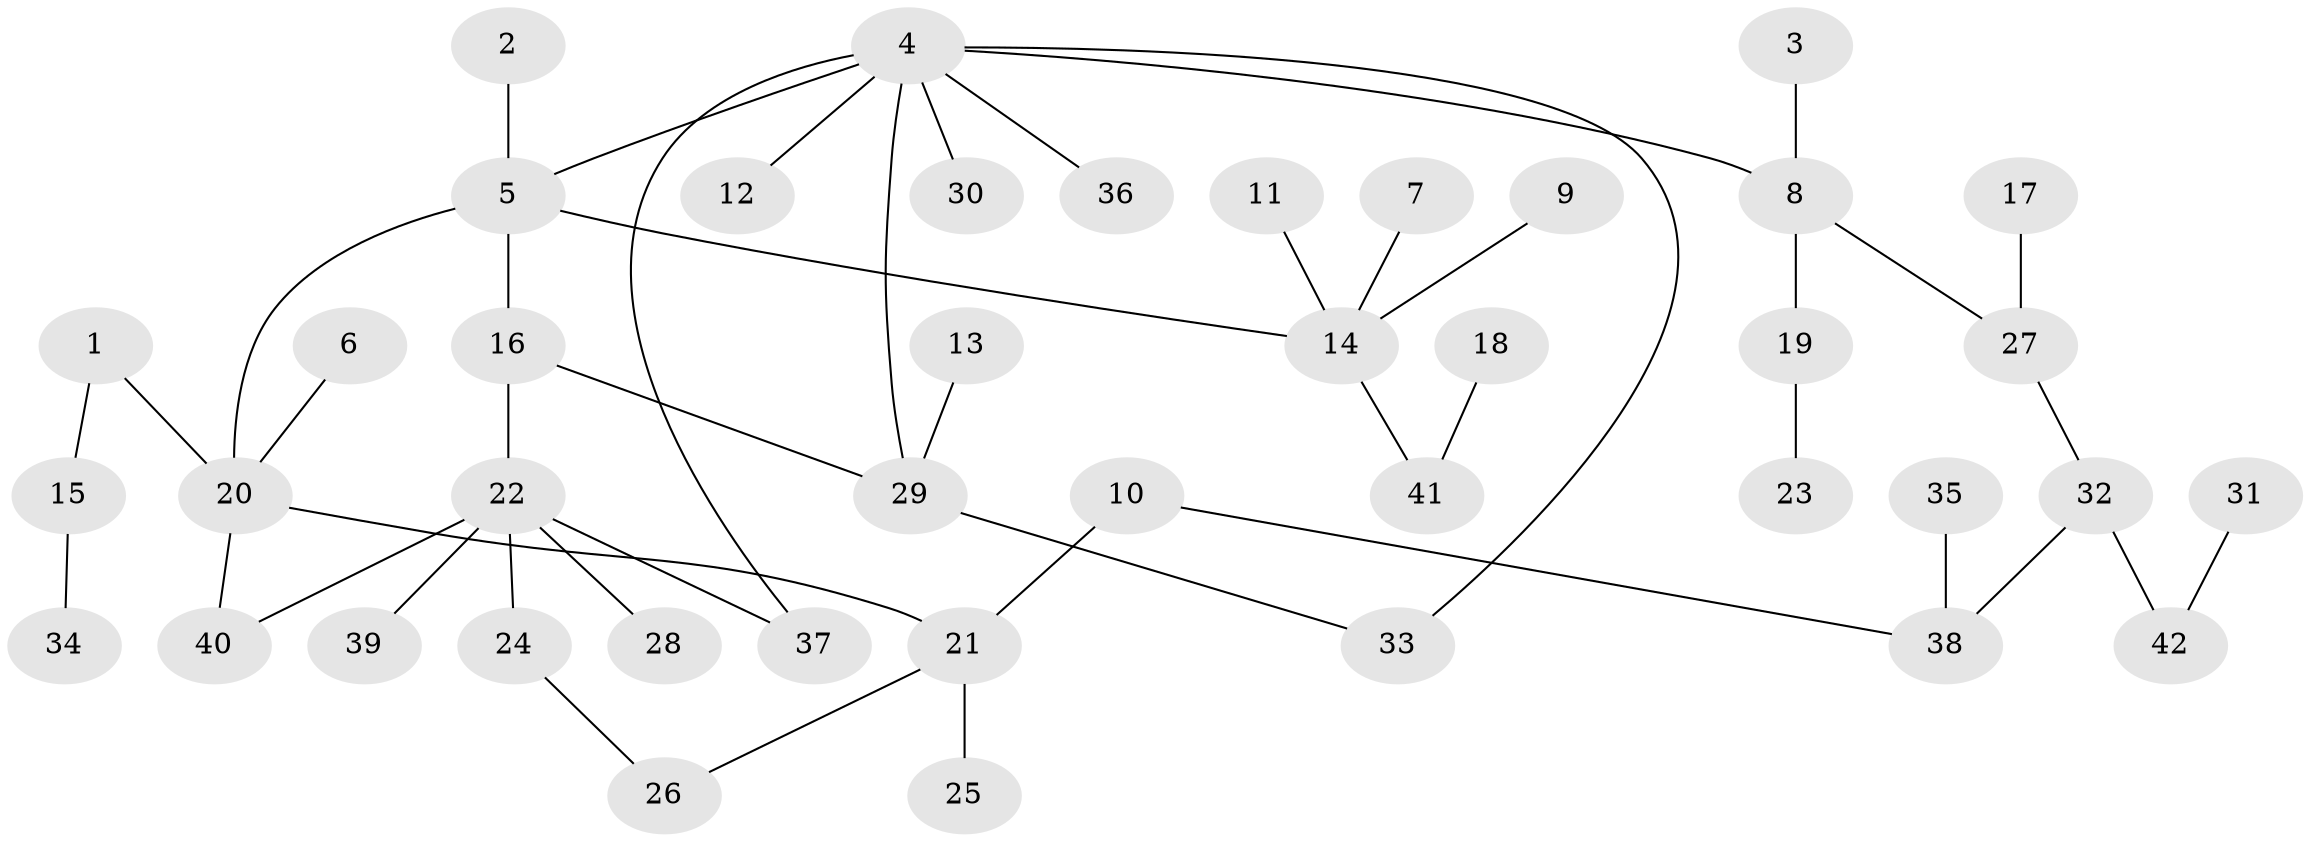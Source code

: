 // original degree distribution, {6: 0.060240963855421686, 5: 0.024096385542168676, 3: 0.13253012048192772, 2: 0.3132530120481928, 4: 0.04819277108433735, 1: 0.42168674698795183}
// Generated by graph-tools (version 1.1) at 2025/49/03/09/25 03:49:26]
// undirected, 42 vertices, 47 edges
graph export_dot {
graph [start="1"]
  node [color=gray90,style=filled];
  1;
  2;
  3;
  4;
  5;
  6;
  7;
  8;
  9;
  10;
  11;
  12;
  13;
  14;
  15;
  16;
  17;
  18;
  19;
  20;
  21;
  22;
  23;
  24;
  25;
  26;
  27;
  28;
  29;
  30;
  31;
  32;
  33;
  34;
  35;
  36;
  37;
  38;
  39;
  40;
  41;
  42;
  1 -- 15 [weight=1.0];
  1 -- 20 [weight=1.0];
  2 -- 5 [weight=1.0];
  3 -- 8 [weight=1.0];
  4 -- 5 [weight=1.0];
  4 -- 8 [weight=1.0];
  4 -- 12 [weight=1.0];
  4 -- 29 [weight=1.0];
  4 -- 30 [weight=1.0];
  4 -- 33 [weight=1.0];
  4 -- 36 [weight=1.0];
  4 -- 37 [weight=1.0];
  5 -- 14 [weight=1.0];
  5 -- 16 [weight=1.0];
  5 -- 20 [weight=1.0];
  6 -- 20 [weight=1.0];
  7 -- 14 [weight=1.0];
  8 -- 19 [weight=1.0];
  8 -- 27 [weight=1.0];
  9 -- 14 [weight=1.0];
  10 -- 21 [weight=1.0];
  10 -- 38 [weight=1.0];
  11 -- 14 [weight=1.0];
  13 -- 29 [weight=1.0];
  14 -- 41 [weight=1.0];
  15 -- 34 [weight=1.0];
  16 -- 22 [weight=1.0];
  16 -- 29 [weight=1.0];
  17 -- 27 [weight=1.0];
  18 -- 41 [weight=1.0];
  19 -- 23 [weight=1.0];
  20 -- 21 [weight=1.0];
  20 -- 40 [weight=1.0];
  21 -- 25 [weight=1.0];
  21 -- 26 [weight=1.0];
  22 -- 24 [weight=1.0];
  22 -- 28 [weight=1.0];
  22 -- 37 [weight=1.0];
  22 -- 39 [weight=1.0];
  22 -- 40 [weight=1.0];
  24 -- 26 [weight=1.0];
  27 -- 32 [weight=1.0];
  29 -- 33 [weight=1.0];
  31 -- 42 [weight=1.0];
  32 -- 38 [weight=1.0];
  32 -- 42 [weight=1.0];
  35 -- 38 [weight=1.0];
}
